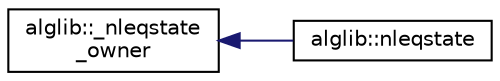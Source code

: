 digraph "Graphical Class Hierarchy"
{
  edge [fontname="Helvetica",fontsize="10",labelfontname="Helvetica",labelfontsize="10"];
  node [fontname="Helvetica",fontsize="10",shape=record];
  rankdir="LR";
  Node0 [label="alglib::_nleqstate\l_owner",height=0.2,width=0.4,color="black", fillcolor="white", style="filled",URL="$classalglib_1_1__nleqstate__owner.html"];
  Node0 -> Node1 [dir="back",color="midnightblue",fontsize="10",style="solid",fontname="Helvetica"];
  Node1 [label="alglib::nleqstate",height=0.2,width=0.4,color="black", fillcolor="white", style="filled",URL="$classalglib_1_1nleqstate.html"];
}
